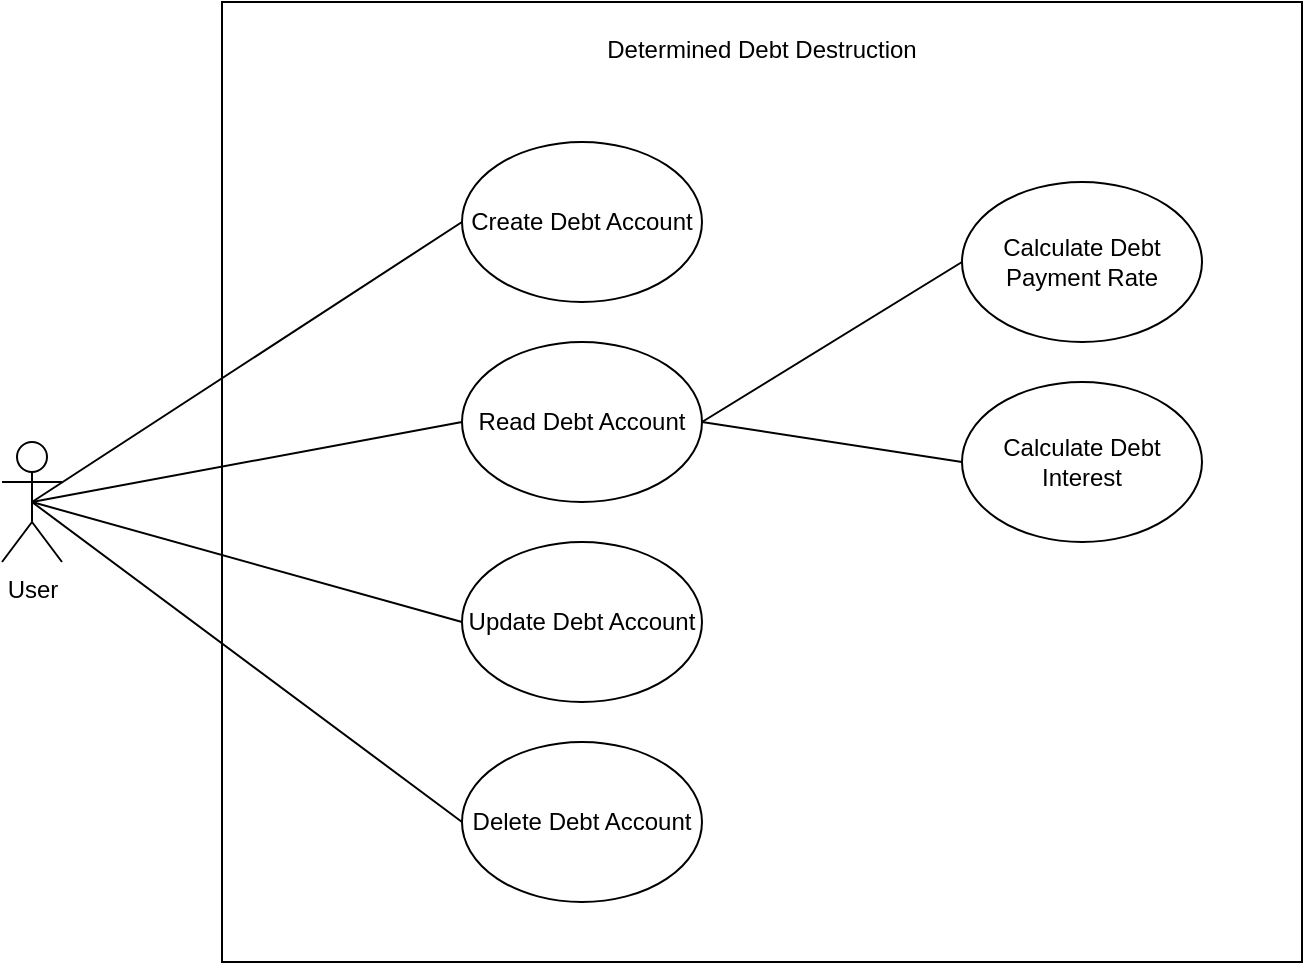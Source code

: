 <mxfile version="15.0.6" type="github"><diagram id="iCk0-uuXN-dzac4KxJ9Y" name="Page-1"><mxGraphModel dx="460" dy="784" grid="1" gridSize="10" guides="1" tooltips="1" connect="1" arrows="1" fold="1" page="1" pageScale="1" pageWidth="850" pageHeight="1100" math="0" shadow="0"><root><mxCell id="0"/><mxCell id="1" parent="0"/><mxCell id="8YqOOLgah7Gyamwj7_4v-40" value="Determined Debt Destruction&lt;br&gt;&lt;br&gt;&lt;br&gt;&lt;br&gt;&lt;br&gt;&lt;br&gt;&lt;br&gt;&lt;br&gt;&lt;br&gt;&lt;br&gt;&lt;br&gt;&lt;br&gt;&lt;br&gt;&lt;br&gt;&lt;br&gt;&lt;br&gt;&lt;br&gt;&lt;br&gt;&lt;br&gt;&lt;br&gt;&lt;br&gt;&lt;br&gt;&lt;br&gt;&lt;br&gt;&lt;br&gt;&lt;br&gt;&lt;br&gt;&lt;br&gt;&lt;br&gt;&lt;br&gt;&lt;br&gt;" style="rounded=0;whiteSpace=wrap;html=1;" parent="1" vertex="1"><mxGeometry x="160" y="80" width="540" height="480" as="geometry"/></mxCell><mxCell id="8YqOOLgah7Gyamwj7_4v-1" value="User" style="shape=umlActor;verticalLabelPosition=bottom;verticalAlign=top;html=1;outlineConnect=0;" parent="1" vertex="1"><mxGeometry x="50" y="300" width="30" height="60" as="geometry"/></mxCell><mxCell id="8YqOOLgah7Gyamwj7_4v-3" value="Create Debt Account" style="ellipse;whiteSpace=wrap;html=1;" parent="1" vertex="1"><mxGeometry x="280" y="150" width="120" height="80" as="geometry"/></mxCell><mxCell id="8YqOOLgah7Gyamwj7_4v-15" value="Calculate Debt Payment Rate" style="ellipse;whiteSpace=wrap;html=1;" parent="1" vertex="1"><mxGeometry x="530" y="170" width="120" height="80" as="geometry"/></mxCell><mxCell id="8YqOOLgah7Gyamwj7_4v-16" value="Calculate Debt Interest" style="ellipse;whiteSpace=wrap;html=1;" parent="1" vertex="1"><mxGeometry x="530" y="270" width="120" height="80" as="geometry"/></mxCell><mxCell id="8YqOOLgah7Gyamwj7_4v-23" value="" style="endArrow=none;html=1;exitX=1;exitY=0.5;exitDx=0;exitDy=0;entryX=0;entryY=0.5;entryDx=0;entryDy=0;" parent="1" source="CxeyFoplvqYLXCRAcZgA-1" target="8YqOOLgah7Gyamwj7_4v-15" edge="1"><mxGeometry width="50" height="50" relative="1" as="geometry"><mxPoint x="430" y="120" as="sourcePoint"/><mxPoint x="480" y="70" as="targetPoint"/></mxGeometry></mxCell><mxCell id="8YqOOLgah7Gyamwj7_4v-24" value="" style="endArrow=none;html=1;exitX=1;exitY=0.5;exitDx=0;exitDy=0;entryX=0;entryY=0.5;entryDx=0;entryDy=0;" parent="1" source="CxeyFoplvqYLXCRAcZgA-1" target="8YqOOLgah7Gyamwj7_4v-16" edge="1"><mxGeometry width="50" height="50" relative="1" as="geometry"><mxPoint x="510" y="320" as="sourcePoint"/><mxPoint x="560" y="270" as="targetPoint"/></mxGeometry></mxCell><mxCell id="8YqOOLgah7Gyamwj7_4v-25" value="" style="endArrow=none;html=1;exitX=0.5;exitY=0.5;exitDx=0;exitDy=0;exitPerimeter=0;entryX=0;entryY=0.5;entryDx=0;entryDy=0;" parent="1" source="8YqOOLgah7Gyamwj7_4v-1" target="8YqOOLgah7Gyamwj7_4v-3" edge="1"><mxGeometry width="50" height="50" relative="1" as="geometry"><mxPoint x="320" y="420" as="sourcePoint"/><mxPoint x="370" y="370" as="targetPoint"/></mxGeometry></mxCell><mxCell id="8YqOOLgah7Gyamwj7_4v-26" value="" style="endArrow=none;html=1;exitX=0.5;exitY=0.5;exitDx=0;exitDy=0;exitPerimeter=0;entryX=0;entryY=0.5;entryDx=0;entryDy=0;" parent="1" source="8YqOOLgah7Gyamwj7_4v-1" target="CxeyFoplvqYLXCRAcZgA-1" edge="1"><mxGeometry width="50" height="50" relative="1" as="geometry"><mxPoint x="220" y="410" as="sourcePoint"/><mxPoint x="120" y="210" as="targetPoint"/></mxGeometry></mxCell><mxCell id="8YqOOLgah7Gyamwj7_4v-27" value="" style="endArrow=none;html=1;exitX=0.5;exitY=0.5;exitDx=0;exitDy=0;exitPerimeter=0;entryX=0;entryY=0.5;entryDx=0;entryDy=0;" parent="1" source="8YqOOLgah7Gyamwj7_4v-1" target="CxeyFoplvqYLXCRAcZgA-2" edge="1"><mxGeometry width="50" height="50" relative="1" as="geometry"><mxPoint x="250" y="460" as="sourcePoint"/><mxPoint x="110" y="220" as="targetPoint"/></mxGeometry></mxCell><mxCell id="8YqOOLgah7Gyamwj7_4v-36" value="" style="endArrow=none;html=1;exitX=0.5;exitY=0.5;exitDx=0;exitDy=0;exitPerimeter=0;entryX=0;entryY=0.5;entryDx=0;entryDy=0;" parent="1" source="8YqOOLgah7Gyamwj7_4v-1" target="CxeyFoplvqYLXCRAcZgA-3" edge="1"><mxGeometry width="50" height="50" relative="1" as="geometry"><mxPoint x="190" y="580" as="sourcePoint"/><mxPoint x="280" y="490" as="targetPoint"/></mxGeometry></mxCell><mxCell id="CxeyFoplvqYLXCRAcZgA-1" value="Read Debt Account" style="ellipse;whiteSpace=wrap;html=1;" vertex="1" parent="1"><mxGeometry x="280" y="250" width="120" height="80" as="geometry"/></mxCell><mxCell id="CxeyFoplvqYLXCRAcZgA-2" value="Update Debt Account" style="ellipse;whiteSpace=wrap;html=1;" vertex="1" parent="1"><mxGeometry x="280" y="350" width="120" height="80" as="geometry"/></mxCell><mxCell id="CxeyFoplvqYLXCRAcZgA-3" value="Delete Debt Account" style="ellipse;whiteSpace=wrap;html=1;" vertex="1" parent="1"><mxGeometry x="280" y="450" width="120" height="80" as="geometry"/></mxCell></root></mxGraphModel></diagram></mxfile>